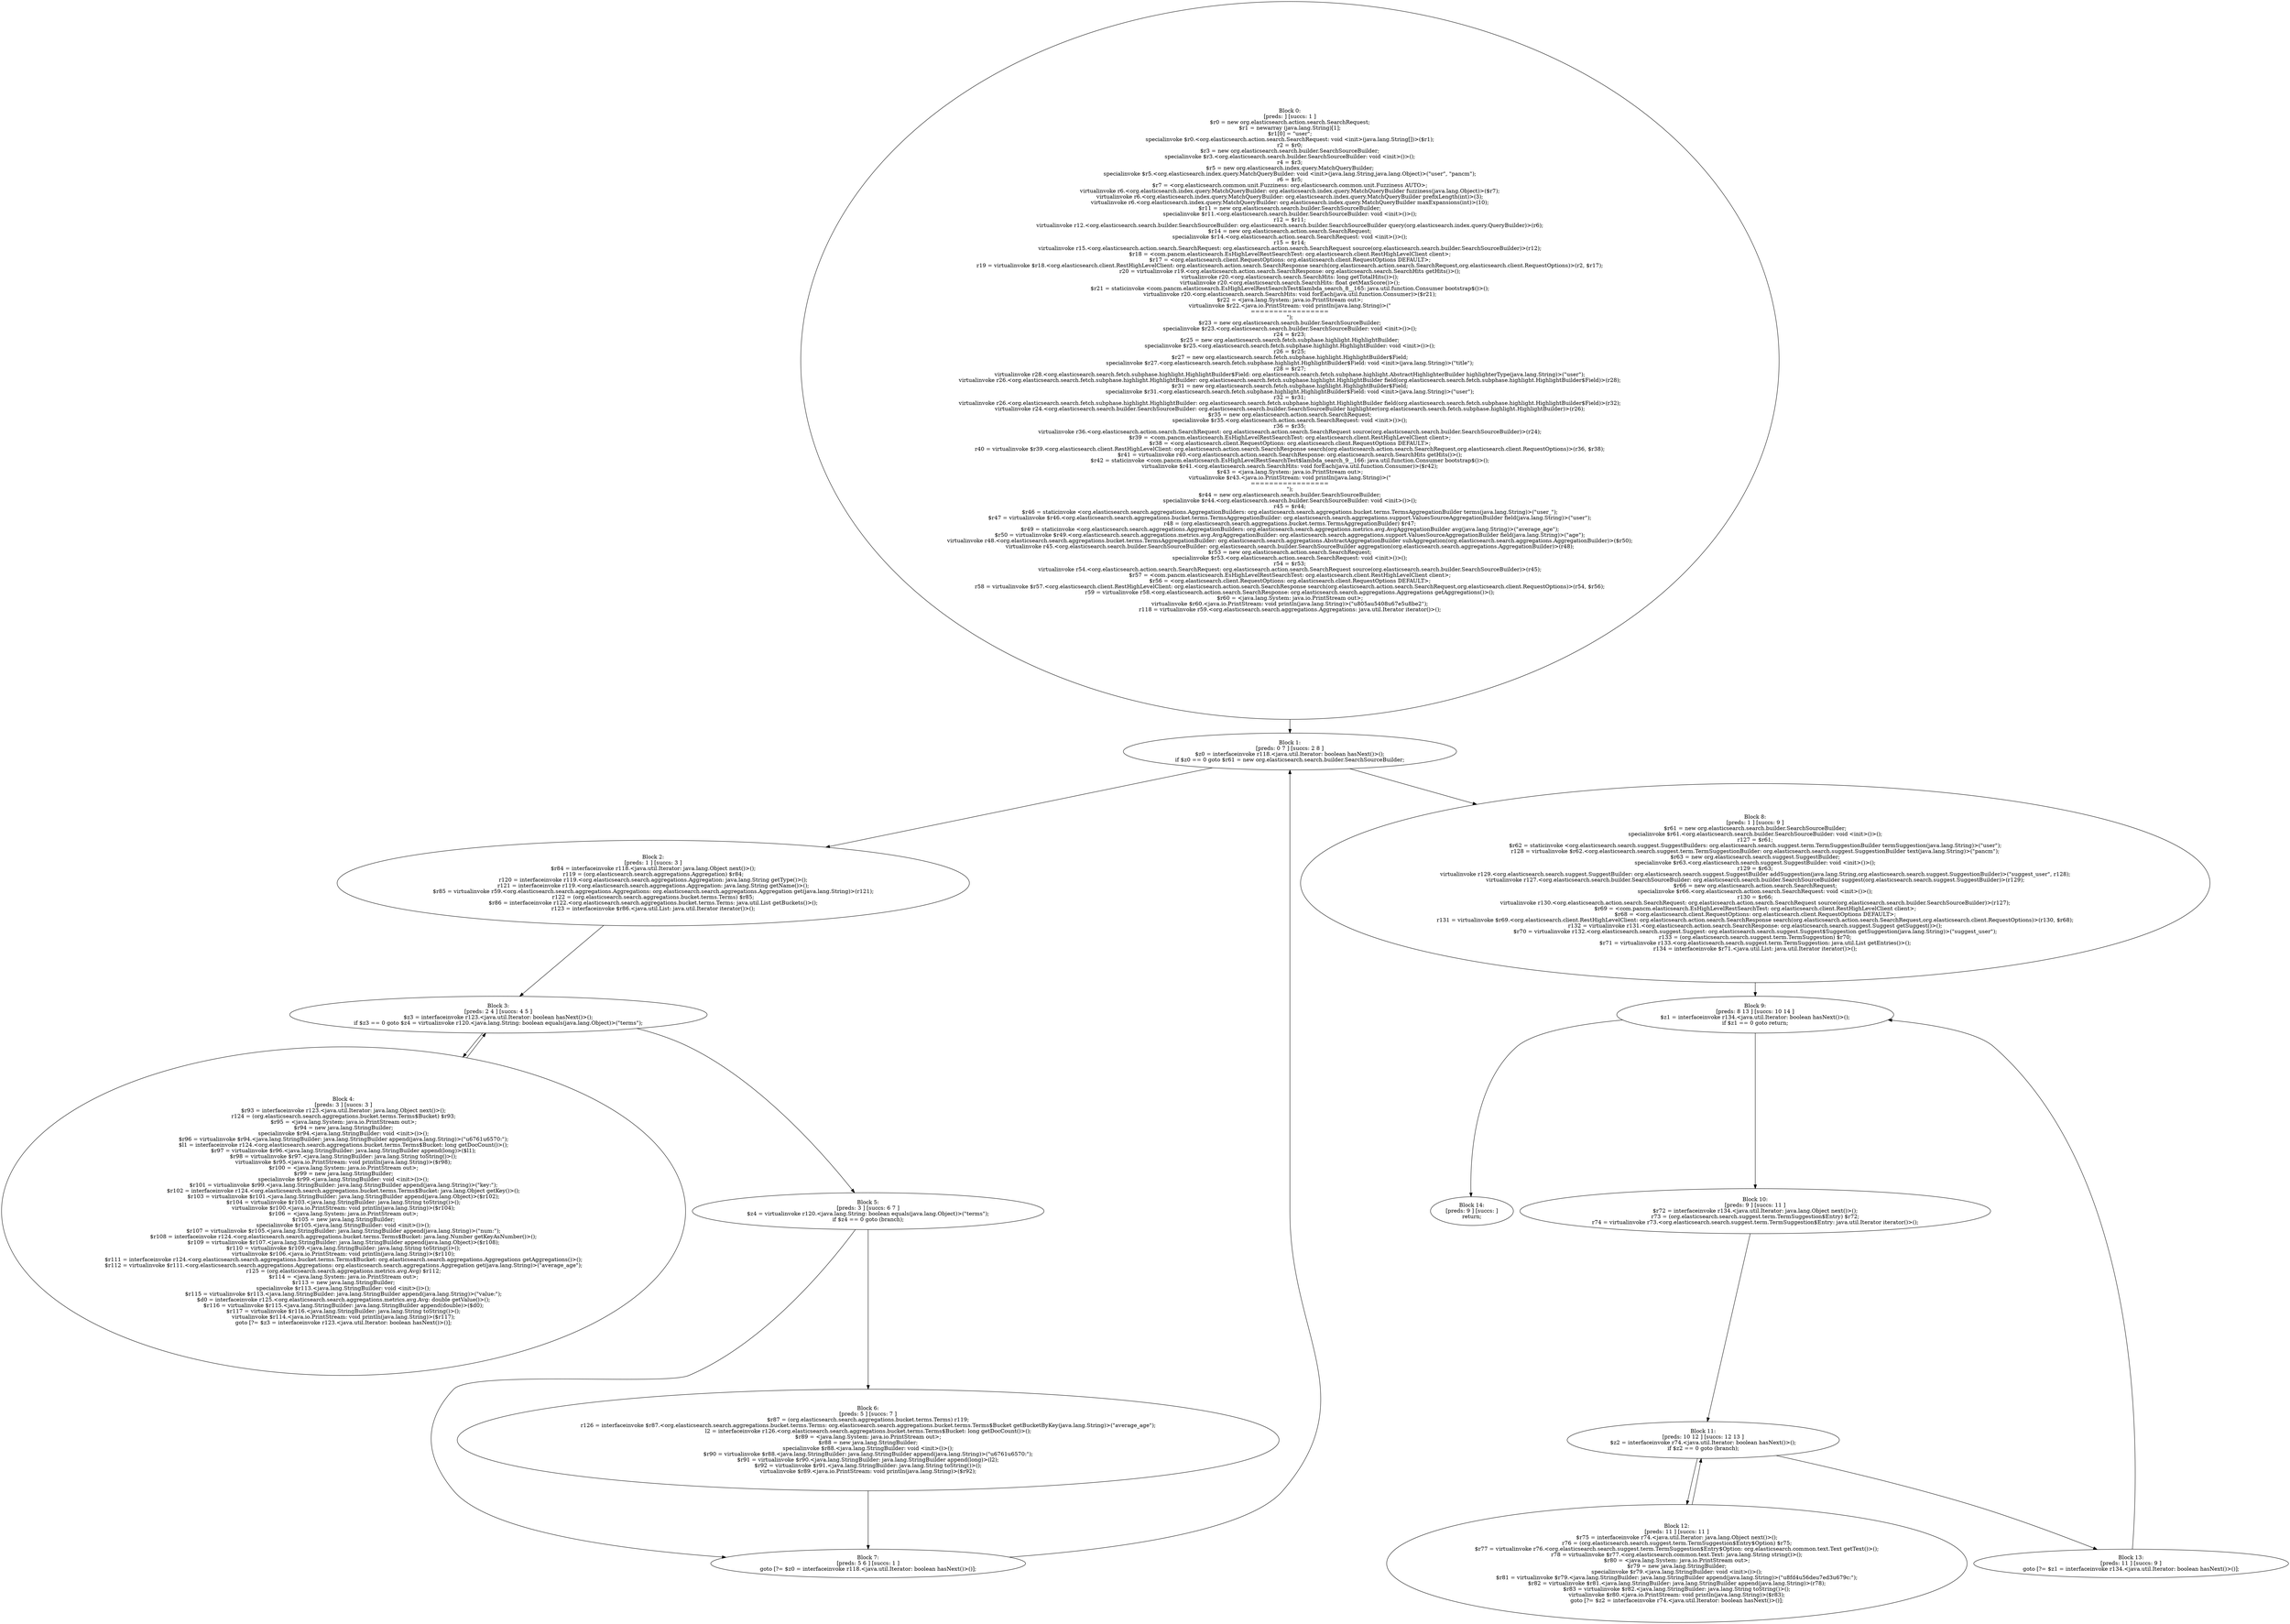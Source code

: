 digraph "unitGraph" {
    "Block 0:
[preds: ] [succs: 1 ]
$r0 = new org.elasticsearch.action.search.SearchRequest;
$r1 = newarray (java.lang.String)[1];
$r1[0] = \"user\";
specialinvoke $r0.<org.elasticsearch.action.search.SearchRequest: void <init>(java.lang.String[])>($r1);
r2 = $r0;
$r3 = new org.elasticsearch.search.builder.SearchSourceBuilder;
specialinvoke $r3.<org.elasticsearch.search.builder.SearchSourceBuilder: void <init>()>();
r4 = $r3;
$r5 = new org.elasticsearch.index.query.MatchQueryBuilder;
specialinvoke $r5.<org.elasticsearch.index.query.MatchQueryBuilder: void <init>(java.lang.String,java.lang.Object)>(\"user\", \"pancm\");
r6 = $r5;
$r7 = <org.elasticsearch.common.unit.Fuzziness: org.elasticsearch.common.unit.Fuzziness AUTO>;
virtualinvoke r6.<org.elasticsearch.index.query.MatchQueryBuilder: org.elasticsearch.index.query.MatchQueryBuilder fuzziness(java.lang.Object)>($r7);
virtualinvoke r6.<org.elasticsearch.index.query.MatchQueryBuilder: org.elasticsearch.index.query.MatchQueryBuilder prefixLength(int)>(3);
virtualinvoke r6.<org.elasticsearch.index.query.MatchQueryBuilder: org.elasticsearch.index.query.MatchQueryBuilder maxExpansions(int)>(10);
$r11 = new org.elasticsearch.search.builder.SearchSourceBuilder;
specialinvoke $r11.<org.elasticsearch.search.builder.SearchSourceBuilder: void <init>()>();
r12 = $r11;
virtualinvoke r12.<org.elasticsearch.search.builder.SearchSourceBuilder: org.elasticsearch.search.builder.SearchSourceBuilder query(org.elasticsearch.index.query.QueryBuilder)>(r6);
$r14 = new org.elasticsearch.action.search.SearchRequest;
specialinvoke $r14.<org.elasticsearch.action.search.SearchRequest: void <init>()>();
r15 = $r14;
virtualinvoke r15.<org.elasticsearch.action.search.SearchRequest: org.elasticsearch.action.search.SearchRequest source(org.elasticsearch.search.builder.SearchSourceBuilder)>(r12);
$r18 = <com.pancm.elasticsearch.EsHighLevelRestSearchTest: org.elasticsearch.client.RestHighLevelClient client>;
$r17 = <org.elasticsearch.client.RequestOptions: org.elasticsearch.client.RequestOptions DEFAULT>;
r19 = virtualinvoke $r18.<org.elasticsearch.client.RestHighLevelClient: org.elasticsearch.action.search.SearchResponse search(org.elasticsearch.action.search.SearchRequest,org.elasticsearch.client.RequestOptions)>(r2, $r17);
r20 = virtualinvoke r19.<org.elasticsearch.action.search.SearchResponse: org.elasticsearch.search.SearchHits getHits()>();
virtualinvoke r20.<org.elasticsearch.search.SearchHits: long getTotalHits()>();
virtualinvoke r20.<org.elasticsearch.search.SearchHits: float getMaxScore()>();
$r21 = staticinvoke <com.pancm.elasticsearch.EsHighLevelRestSearchTest$lambda_search_8__165: java.util.function.Consumer bootstrap$()>();
virtualinvoke r20.<org.elasticsearch.search.SearchHits: void forEach(java.util.function.Consumer)>($r21);
$r22 = <java.lang.System: java.io.PrintStream out>;
virtualinvoke $r22.<java.io.PrintStream: void println(java.lang.String)>(\"\n=================\n\");
$r23 = new org.elasticsearch.search.builder.SearchSourceBuilder;
specialinvoke $r23.<org.elasticsearch.search.builder.SearchSourceBuilder: void <init>()>();
r24 = $r23;
$r25 = new org.elasticsearch.search.fetch.subphase.highlight.HighlightBuilder;
specialinvoke $r25.<org.elasticsearch.search.fetch.subphase.highlight.HighlightBuilder: void <init>()>();
r26 = $r25;
$r27 = new org.elasticsearch.search.fetch.subphase.highlight.HighlightBuilder$Field;
specialinvoke $r27.<org.elasticsearch.search.fetch.subphase.highlight.HighlightBuilder$Field: void <init>(java.lang.String)>(\"title\");
r28 = $r27;
virtualinvoke r28.<org.elasticsearch.search.fetch.subphase.highlight.HighlightBuilder$Field: org.elasticsearch.search.fetch.subphase.highlight.AbstractHighlighterBuilder highlighterType(java.lang.String)>(\"user\");
virtualinvoke r26.<org.elasticsearch.search.fetch.subphase.highlight.HighlightBuilder: org.elasticsearch.search.fetch.subphase.highlight.HighlightBuilder field(org.elasticsearch.search.fetch.subphase.highlight.HighlightBuilder$Field)>(r28);
$r31 = new org.elasticsearch.search.fetch.subphase.highlight.HighlightBuilder$Field;
specialinvoke $r31.<org.elasticsearch.search.fetch.subphase.highlight.HighlightBuilder$Field: void <init>(java.lang.String)>(\"user\");
r32 = $r31;
virtualinvoke r26.<org.elasticsearch.search.fetch.subphase.highlight.HighlightBuilder: org.elasticsearch.search.fetch.subphase.highlight.HighlightBuilder field(org.elasticsearch.search.fetch.subphase.highlight.HighlightBuilder$Field)>(r32);
virtualinvoke r24.<org.elasticsearch.search.builder.SearchSourceBuilder: org.elasticsearch.search.builder.SearchSourceBuilder highlighter(org.elasticsearch.search.fetch.subphase.highlight.HighlightBuilder)>(r26);
$r35 = new org.elasticsearch.action.search.SearchRequest;
specialinvoke $r35.<org.elasticsearch.action.search.SearchRequest: void <init>()>();
r36 = $r35;
virtualinvoke r36.<org.elasticsearch.action.search.SearchRequest: org.elasticsearch.action.search.SearchRequest source(org.elasticsearch.search.builder.SearchSourceBuilder)>(r24);
$r39 = <com.pancm.elasticsearch.EsHighLevelRestSearchTest: org.elasticsearch.client.RestHighLevelClient client>;
$r38 = <org.elasticsearch.client.RequestOptions: org.elasticsearch.client.RequestOptions DEFAULT>;
r40 = virtualinvoke $r39.<org.elasticsearch.client.RestHighLevelClient: org.elasticsearch.action.search.SearchResponse search(org.elasticsearch.action.search.SearchRequest,org.elasticsearch.client.RequestOptions)>(r36, $r38);
$r41 = virtualinvoke r40.<org.elasticsearch.action.search.SearchResponse: org.elasticsearch.search.SearchHits getHits()>();
$r42 = staticinvoke <com.pancm.elasticsearch.EsHighLevelRestSearchTest$lambda_search_9__166: java.util.function.Consumer bootstrap$()>();
virtualinvoke $r41.<org.elasticsearch.search.SearchHits: void forEach(java.util.function.Consumer)>($r42);
$r43 = <java.lang.System: java.io.PrintStream out>;
virtualinvoke $r43.<java.io.PrintStream: void println(java.lang.String)>(\"\n=================\n\");
$r44 = new org.elasticsearch.search.builder.SearchSourceBuilder;
specialinvoke $r44.<org.elasticsearch.search.builder.SearchSourceBuilder: void <init>()>();
r45 = $r44;
$r46 = staticinvoke <org.elasticsearch.search.aggregations.AggregationBuilders: org.elasticsearch.search.aggregations.bucket.terms.TermsAggregationBuilder terms(java.lang.String)>(\"user_\");
$r47 = virtualinvoke $r46.<org.elasticsearch.search.aggregations.bucket.terms.TermsAggregationBuilder: org.elasticsearch.search.aggregations.support.ValuesSourceAggregationBuilder field(java.lang.String)>(\"user\");
r48 = (org.elasticsearch.search.aggregations.bucket.terms.TermsAggregationBuilder) $r47;
$r49 = staticinvoke <org.elasticsearch.search.aggregations.AggregationBuilders: org.elasticsearch.search.aggregations.metrics.avg.AvgAggregationBuilder avg(java.lang.String)>(\"average_age\");
$r50 = virtualinvoke $r49.<org.elasticsearch.search.aggregations.metrics.avg.AvgAggregationBuilder: org.elasticsearch.search.aggregations.support.ValuesSourceAggregationBuilder field(java.lang.String)>(\"age\");
virtualinvoke r48.<org.elasticsearch.search.aggregations.bucket.terms.TermsAggregationBuilder: org.elasticsearch.search.aggregations.AbstractAggregationBuilder subAggregation(org.elasticsearch.search.aggregations.AggregationBuilder)>($r50);
virtualinvoke r45.<org.elasticsearch.search.builder.SearchSourceBuilder: org.elasticsearch.search.builder.SearchSourceBuilder aggregation(org.elasticsearch.search.aggregations.AggregationBuilder)>(r48);
$r53 = new org.elasticsearch.action.search.SearchRequest;
specialinvoke $r53.<org.elasticsearch.action.search.SearchRequest: void <init>()>();
r54 = $r53;
virtualinvoke r54.<org.elasticsearch.action.search.SearchRequest: org.elasticsearch.action.search.SearchRequest source(org.elasticsearch.search.builder.SearchSourceBuilder)>(r45);
$r57 = <com.pancm.elasticsearch.EsHighLevelRestSearchTest: org.elasticsearch.client.RestHighLevelClient client>;
$r56 = <org.elasticsearch.client.RequestOptions: org.elasticsearch.client.RequestOptions DEFAULT>;
r58 = virtualinvoke $r57.<org.elasticsearch.client.RestHighLevelClient: org.elasticsearch.action.search.SearchResponse search(org.elasticsearch.action.search.SearchRequest,org.elasticsearch.client.RequestOptions)>(r54, $r56);
r59 = virtualinvoke r58.<org.elasticsearch.action.search.SearchResponse: org.elasticsearch.search.aggregations.Aggregations getAggregations()>();
$r60 = <java.lang.System: java.io.PrintStream out>;
virtualinvoke $r60.<java.io.PrintStream: void println(java.lang.String)>(\"\u805a\u5408\u67e5\u8be2\");
r118 = virtualinvoke r59.<org.elasticsearch.search.aggregations.Aggregations: java.util.Iterator iterator()>();
"
    "Block 1:
[preds: 0 7 ] [succs: 2 8 ]
$z0 = interfaceinvoke r118.<java.util.Iterator: boolean hasNext()>();
if $z0 == 0 goto $r61 = new org.elasticsearch.search.builder.SearchSourceBuilder;
"
    "Block 2:
[preds: 1 ] [succs: 3 ]
$r84 = interfaceinvoke r118.<java.util.Iterator: java.lang.Object next()>();
r119 = (org.elasticsearch.search.aggregations.Aggregation) $r84;
r120 = interfaceinvoke r119.<org.elasticsearch.search.aggregations.Aggregation: java.lang.String getType()>();
r121 = interfaceinvoke r119.<org.elasticsearch.search.aggregations.Aggregation: java.lang.String getName()>();
$r85 = virtualinvoke r59.<org.elasticsearch.search.aggregations.Aggregations: org.elasticsearch.search.aggregations.Aggregation get(java.lang.String)>(r121);
r122 = (org.elasticsearch.search.aggregations.bucket.terms.Terms) $r85;
$r86 = interfaceinvoke r122.<org.elasticsearch.search.aggregations.bucket.terms.Terms: java.util.List getBuckets()>();
r123 = interfaceinvoke $r86.<java.util.List: java.util.Iterator iterator()>();
"
    "Block 3:
[preds: 2 4 ] [succs: 4 5 ]
$z3 = interfaceinvoke r123.<java.util.Iterator: boolean hasNext()>();
if $z3 == 0 goto $z4 = virtualinvoke r120.<java.lang.String: boolean equals(java.lang.Object)>(\"terms\");
"
    "Block 4:
[preds: 3 ] [succs: 3 ]
$r93 = interfaceinvoke r123.<java.util.Iterator: java.lang.Object next()>();
r124 = (org.elasticsearch.search.aggregations.bucket.terms.Terms$Bucket) $r93;
$r95 = <java.lang.System: java.io.PrintStream out>;
$r94 = new java.lang.StringBuilder;
specialinvoke $r94.<java.lang.StringBuilder: void <init>()>();
$r96 = virtualinvoke $r94.<java.lang.StringBuilder: java.lang.StringBuilder append(java.lang.String)>(\"\u6761\u6570:\");
$l1 = interfaceinvoke r124.<org.elasticsearch.search.aggregations.bucket.terms.Terms$Bucket: long getDocCount()>();
$r97 = virtualinvoke $r96.<java.lang.StringBuilder: java.lang.StringBuilder append(long)>($l1);
$r98 = virtualinvoke $r97.<java.lang.StringBuilder: java.lang.String toString()>();
virtualinvoke $r95.<java.io.PrintStream: void println(java.lang.String)>($r98);
$r100 = <java.lang.System: java.io.PrintStream out>;
$r99 = new java.lang.StringBuilder;
specialinvoke $r99.<java.lang.StringBuilder: void <init>()>();
$r101 = virtualinvoke $r99.<java.lang.StringBuilder: java.lang.StringBuilder append(java.lang.String)>(\"key:\");
$r102 = interfaceinvoke r124.<org.elasticsearch.search.aggregations.bucket.terms.Terms$Bucket: java.lang.Object getKey()>();
$r103 = virtualinvoke $r101.<java.lang.StringBuilder: java.lang.StringBuilder append(java.lang.Object)>($r102);
$r104 = virtualinvoke $r103.<java.lang.StringBuilder: java.lang.String toString()>();
virtualinvoke $r100.<java.io.PrintStream: void println(java.lang.String)>($r104);
$r106 = <java.lang.System: java.io.PrintStream out>;
$r105 = new java.lang.StringBuilder;
specialinvoke $r105.<java.lang.StringBuilder: void <init>()>();
$r107 = virtualinvoke $r105.<java.lang.StringBuilder: java.lang.StringBuilder append(java.lang.String)>(\"num:\");
$r108 = interfaceinvoke r124.<org.elasticsearch.search.aggregations.bucket.terms.Terms$Bucket: java.lang.Number getKeyAsNumber()>();
$r109 = virtualinvoke $r107.<java.lang.StringBuilder: java.lang.StringBuilder append(java.lang.Object)>($r108);
$r110 = virtualinvoke $r109.<java.lang.StringBuilder: java.lang.String toString()>();
virtualinvoke $r106.<java.io.PrintStream: void println(java.lang.String)>($r110);
$r111 = interfaceinvoke r124.<org.elasticsearch.search.aggregations.bucket.terms.Terms$Bucket: org.elasticsearch.search.aggregations.Aggregations getAggregations()>();
$r112 = virtualinvoke $r111.<org.elasticsearch.search.aggregations.Aggregations: org.elasticsearch.search.aggregations.Aggregation get(java.lang.String)>(\"average_age\");
r125 = (org.elasticsearch.search.aggregations.metrics.avg.Avg) $r112;
$r114 = <java.lang.System: java.io.PrintStream out>;
$r113 = new java.lang.StringBuilder;
specialinvoke $r113.<java.lang.StringBuilder: void <init>()>();
$r115 = virtualinvoke $r113.<java.lang.StringBuilder: java.lang.StringBuilder append(java.lang.String)>(\"value:\");
$d0 = interfaceinvoke r125.<org.elasticsearch.search.aggregations.metrics.avg.Avg: double getValue()>();
$r116 = virtualinvoke $r115.<java.lang.StringBuilder: java.lang.StringBuilder append(double)>($d0);
$r117 = virtualinvoke $r116.<java.lang.StringBuilder: java.lang.String toString()>();
virtualinvoke $r114.<java.io.PrintStream: void println(java.lang.String)>($r117);
goto [?= $z3 = interfaceinvoke r123.<java.util.Iterator: boolean hasNext()>()];
"
    "Block 5:
[preds: 3 ] [succs: 6 7 ]
$z4 = virtualinvoke r120.<java.lang.String: boolean equals(java.lang.Object)>(\"terms\");
if $z4 == 0 goto (branch);
"
    "Block 6:
[preds: 5 ] [succs: 7 ]
$r87 = (org.elasticsearch.search.aggregations.bucket.terms.Terms) r119;
r126 = interfaceinvoke $r87.<org.elasticsearch.search.aggregations.bucket.terms.Terms: org.elasticsearch.search.aggregations.bucket.terms.Terms$Bucket getBucketByKey(java.lang.String)>(\"average_age\");
l2 = interfaceinvoke r126.<org.elasticsearch.search.aggregations.bucket.terms.Terms$Bucket: long getDocCount()>();
$r89 = <java.lang.System: java.io.PrintStream out>;
$r88 = new java.lang.StringBuilder;
specialinvoke $r88.<java.lang.StringBuilder: void <init>()>();
$r90 = virtualinvoke $r88.<java.lang.StringBuilder: java.lang.StringBuilder append(java.lang.String)>(\"\u6761\u6570:\");
$r91 = virtualinvoke $r90.<java.lang.StringBuilder: java.lang.StringBuilder append(long)>(l2);
$r92 = virtualinvoke $r91.<java.lang.StringBuilder: java.lang.String toString()>();
virtualinvoke $r89.<java.io.PrintStream: void println(java.lang.String)>($r92);
"
    "Block 7:
[preds: 5 6 ] [succs: 1 ]
goto [?= $z0 = interfaceinvoke r118.<java.util.Iterator: boolean hasNext()>()];
"
    "Block 8:
[preds: 1 ] [succs: 9 ]
$r61 = new org.elasticsearch.search.builder.SearchSourceBuilder;
specialinvoke $r61.<org.elasticsearch.search.builder.SearchSourceBuilder: void <init>()>();
r127 = $r61;
$r62 = staticinvoke <org.elasticsearch.search.suggest.SuggestBuilders: org.elasticsearch.search.suggest.term.TermSuggestionBuilder termSuggestion(java.lang.String)>(\"user\");
r128 = virtualinvoke $r62.<org.elasticsearch.search.suggest.term.TermSuggestionBuilder: org.elasticsearch.search.suggest.SuggestionBuilder text(java.lang.String)>(\"pancm\");
$r63 = new org.elasticsearch.search.suggest.SuggestBuilder;
specialinvoke $r63.<org.elasticsearch.search.suggest.SuggestBuilder: void <init>()>();
r129 = $r63;
virtualinvoke r129.<org.elasticsearch.search.suggest.SuggestBuilder: org.elasticsearch.search.suggest.SuggestBuilder addSuggestion(java.lang.String,org.elasticsearch.search.suggest.SuggestionBuilder)>(\"suggest_user\", r128);
virtualinvoke r127.<org.elasticsearch.search.builder.SearchSourceBuilder: org.elasticsearch.search.builder.SearchSourceBuilder suggest(org.elasticsearch.search.suggest.SuggestBuilder)>(r129);
$r66 = new org.elasticsearch.action.search.SearchRequest;
specialinvoke $r66.<org.elasticsearch.action.search.SearchRequest: void <init>()>();
r130 = $r66;
virtualinvoke r130.<org.elasticsearch.action.search.SearchRequest: org.elasticsearch.action.search.SearchRequest source(org.elasticsearch.search.builder.SearchSourceBuilder)>(r127);
$r69 = <com.pancm.elasticsearch.EsHighLevelRestSearchTest: org.elasticsearch.client.RestHighLevelClient client>;
$r68 = <org.elasticsearch.client.RequestOptions: org.elasticsearch.client.RequestOptions DEFAULT>;
r131 = virtualinvoke $r69.<org.elasticsearch.client.RestHighLevelClient: org.elasticsearch.action.search.SearchResponse search(org.elasticsearch.action.search.SearchRequest,org.elasticsearch.client.RequestOptions)>(r130, $r68);
r132 = virtualinvoke r131.<org.elasticsearch.action.search.SearchResponse: org.elasticsearch.search.suggest.Suggest getSuggest()>();
$r70 = virtualinvoke r132.<org.elasticsearch.search.suggest.Suggest: org.elasticsearch.search.suggest.Suggest$Suggestion getSuggestion(java.lang.String)>(\"suggest_user\");
r133 = (org.elasticsearch.search.suggest.term.TermSuggestion) $r70;
$r71 = virtualinvoke r133.<org.elasticsearch.search.suggest.term.TermSuggestion: java.util.List getEntries()>();
r134 = interfaceinvoke $r71.<java.util.List: java.util.Iterator iterator()>();
"
    "Block 9:
[preds: 8 13 ] [succs: 10 14 ]
$z1 = interfaceinvoke r134.<java.util.Iterator: boolean hasNext()>();
if $z1 == 0 goto return;
"
    "Block 10:
[preds: 9 ] [succs: 11 ]
$r72 = interfaceinvoke r134.<java.util.Iterator: java.lang.Object next()>();
r73 = (org.elasticsearch.search.suggest.term.TermSuggestion$Entry) $r72;
r74 = virtualinvoke r73.<org.elasticsearch.search.suggest.term.TermSuggestion$Entry: java.util.Iterator iterator()>();
"
    "Block 11:
[preds: 10 12 ] [succs: 12 13 ]
$z2 = interfaceinvoke r74.<java.util.Iterator: boolean hasNext()>();
if $z2 == 0 goto (branch);
"
    "Block 12:
[preds: 11 ] [succs: 11 ]
$r75 = interfaceinvoke r74.<java.util.Iterator: java.lang.Object next()>();
r76 = (org.elasticsearch.search.suggest.term.TermSuggestion$Entry$Option) $r75;
$r77 = virtualinvoke r76.<org.elasticsearch.search.suggest.term.TermSuggestion$Entry$Option: org.elasticsearch.common.text.Text getText()>();
r78 = virtualinvoke $r77.<org.elasticsearch.common.text.Text: java.lang.String string()>();
$r80 = <java.lang.System: java.io.PrintStream out>;
$r79 = new java.lang.StringBuilder;
specialinvoke $r79.<java.lang.StringBuilder: void <init>()>();
$r81 = virtualinvoke $r79.<java.lang.StringBuilder: java.lang.StringBuilder append(java.lang.String)>(\"\u8fd4\u56de\u7ed3\u679c:\");
$r82 = virtualinvoke $r81.<java.lang.StringBuilder: java.lang.StringBuilder append(java.lang.String)>(r78);
$r83 = virtualinvoke $r82.<java.lang.StringBuilder: java.lang.String toString()>();
virtualinvoke $r80.<java.io.PrintStream: void println(java.lang.String)>($r83);
goto [?= $z2 = interfaceinvoke r74.<java.util.Iterator: boolean hasNext()>()];
"
    "Block 13:
[preds: 11 ] [succs: 9 ]
goto [?= $z1 = interfaceinvoke r134.<java.util.Iterator: boolean hasNext()>()];
"
    "Block 14:
[preds: 9 ] [succs: ]
return;
"
    "Block 0:
[preds: ] [succs: 1 ]
$r0 = new org.elasticsearch.action.search.SearchRequest;
$r1 = newarray (java.lang.String)[1];
$r1[0] = \"user\";
specialinvoke $r0.<org.elasticsearch.action.search.SearchRequest: void <init>(java.lang.String[])>($r1);
r2 = $r0;
$r3 = new org.elasticsearch.search.builder.SearchSourceBuilder;
specialinvoke $r3.<org.elasticsearch.search.builder.SearchSourceBuilder: void <init>()>();
r4 = $r3;
$r5 = new org.elasticsearch.index.query.MatchQueryBuilder;
specialinvoke $r5.<org.elasticsearch.index.query.MatchQueryBuilder: void <init>(java.lang.String,java.lang.Object)>(\"user\", \"pancm\");
r6 = $r5;
$r7 = <org.elasticsearch.common.unit.Fuzziness: org.elasticsearch.common.unit.Fuzziness AUTO>;
virtualinvoke r6.<org.elasticsearch.index.query.MatchQueryBuilder: org.elasticsearch.index.query.MatchQueryBuilder fuzziness(java.lang.Object)>($r7);
virtualinvoke r6.<org.elasticsearch.index.query.MatchQueryBuilder: org.elasticsearch.index.query.MatchQueryBuilder prefixLength(int)>(3);
virtualinvoke r6.<org.elasticsearch.index.query.MatchQueryBuilder: org.elasticsearch.index.query.MatchQueryBuilder maxExpansions(int)>(10);
$r11 = new org.elasticsearch.search.builder.SearchSourceBuilder;
specialinvoke $r11.<org.elasticsearch.search.builder.SearchSourceBuilder: void <init>()>();
r12 = $r11;
virtualinvoke r12.<org.elasticsearch.search.builder.SearchSourceBuilder: org.elasticsearch.search.builder.SearchSourceBuilder query(org.elasticsearch.index.query.QueryBuilder)>(r6);
$r14 = new org.elasticsearch.action.search.SearchRequest;
specialinvoke $r14.<org.elasticsearch.action.search.SearchRequest: void <init>()>();
r15 = $r14;
virtualinvoke r15.<org.elasticsearch.action.search.SearchRequest: org.elasticsearch.action.search.SearchRequest source(org.elasticsearch.search.builder.SearchSourceBuilder)>(r12);
$r18 = <com.pancm.elasticsearch.EsHighLevelRestSearchTest: org.elasticsearch.client.RestHighLevelClient client>;
$r17 = <org.elasticsearch.client.RequestOptions: org.elasticsearch.client.RequestOptions DEFAULT>;
r19 = virtualinvoke $r18.<org.elasticsearch.client.RestHighLevelClient: org.elasticsearch.action.search.SearchResponse search(org.elasticsearch.action.search.SearchRequest,org.elasticsearch.client.RequestOptions)>(r2, $r17);
r20 = virtualinvoke r19.<org.elasticsearch.action.search.SearchResponse: org.elasticsearch.search.SearchHits getHits()>();
virtualinvoke r20.<org.elasticsearch.search.SearchHits: long getTotalHits()>();
virtualinvoke r20.<org.elasticsearch.search.SearchHits: float getMaxScore()>();
$r21 = staticinvoke <com.pancm.elasticsearch.EsHighLevelRestSearchTest$lambda_search_8__165: java.util.function.Consumer bootstrap$()>();
virtualinvoke r20.<org.elasticsearch.search.SearchHits: void forEach(java.util.function.Consumer)>($r21);
$r22 = <java.lang.System: java.io.PrintStream out>;
virtualinvoke $r22.<java.io.PrintStream: void println(java.lang.String)>(\"\n=================\n\");
$r23 = new org.elasticsearch.search.builder.SearchSourceBuilder;
specialinvoke $r23.<org.elasticsearch.search.builder.SearchSourceBuilder: void <init>()>();
r24 = $r23;
$r25 = new org.elasticsearch.search.fetch.subphase.highlight.HighlightBuilder;
specialinvoke $r25.<org.elasticsearch.search.fetch.subphase.highlight.HighlightBuilder: void <init>()>();
r26 = $r25;
$r27 = new org.elasticsearch.search.fetch.subphase.highlight.HighlightBuilder$Field;
specialinvoke $r27.<org.elasticsearch.search.fetch.subphase.highlight.HighlightBuilder$Field: void <init>(java.lang.String)>(\"title\");
r28 = $r27;
virtualinvoke r28.<org.elasticsearch.search.fetch.subphase.highlight.HighlightBuilder$Field: org.elasticsearch.search.fetch.subphase.highlight.AbstractHighlighterBuilder highlighterType(java.lang.String)>(\"user\");
virtualinvoke r26.<org.elasticsearch.search.fetch.subphase.highlight.HighlightBuilder: org.elasticsearch.search.fetch.subphase.highlight.HighlightBuilder field(org.elasticsearch.search.fetch.subphase.highlight.HighlightBuilder$Field)>(r28);
$r31 = new org.elasticsearch.search.fetch.subphase.highlight.HighlightBuilder$Field;
specialinvoke $r31.<org.elasticsearch.search.fetch.subphase.highlight.HighlightBuilder$Field: void <init>(java.lang.String)>(\"user\");
r32 = $r31;
virtualinvoke r26.<org.elasticsearch.search.fetch.subphase.highlight.HighlightBuilder: org.elasticsearch.search.fetch.subphase.highlight.HighlightBuilder field(org.elasticsearch.search.fetch.subphase.highlight.HighlightBuilder$Field)>(r32);
virtualinvoke r24.<org.elasticsearch.search.builder.SearchSourceBuilder: org.elasticsearch.search.builder.SearchSourceBuilder highlighter(org.elasticsearch.search.fetch.subphase.highlight.HighlightBuilder)>(r26);
$r35 = new org.elasticsearch.action.search.SearchRequest;
specialinvoke $r35.<org.elasticsearch.action.search.SearchRequest: void <init>()>();
r36 = $r35;
virtualinvoke r36.<org.elasticsearch.action.search.SearchRequest: org.elasticsearch.action.search.SearchRequest source(org.elasticsearch.search.builder.SearchSourceBuilder)>(r24);
$r39 = <com.pancm.elasticsearch.EsHighLevelRestSearchTest: org.elasticsearch.client.RestHighLevelClient client>;
$r38 = <org.elasticsearch.client.RequestOptions: org.elasticsearch.client.RequestOptions DEFAULT>;
r40 = virtualinvoke $r39.<org.elasticsearch.client.RestHighLevelClient: org.elasticsearch.action.search.SearchResponse search(org.elasticsearch.action.search.SearchRequest,org.elasticsearch.client.RequestOptions)>(r36, $r38);
$r41 = virtualinvoke r40.<org.elasticsearch.action.search.SearchResponse: org.elasticsearch.search.SearchHits getHits()>();
$r42 = staticinvoke <com.pancm.elasticsearch.EsHighLevelRestSearchTest$lambda_search_9__166: java.util.function.Consumer bootstrap$()>();
virtualinvoke $r41.<org.elasticsearch.search.SearchHits: void forEach(java.util.function.Consumer)>($r42);
$r43 = <java.lang.System: java.io.PrintStream out>;
virtualinvoke $r43.<java.io.PrintStream: void println(java.lang.String)>(\"\n=================\n\");
$r44 = new org.elasticsearch.search.builder.SearchSourceBuilder;
specialinvoke $r44.<org.elasticsearch.search.builder.SearchSourceBuilder: void <init>()>();
r45 = $r44;
$r46 = staticinvoke <org.elasticsearch.search.aggregations.AggregationBuilders: org.elasticsearch.search.aggregations.bucket.terms.TermsAggregationBuilder terms(java.lang.String)>(\"user_\");
$r47 = virtualinvoke $r46.<org.elasticsearch.search.aggregations.bucket.terms.TermsAggregationBuilder: org.elasticsearch.search.aggregations.support.ValuesSourceAggregationBuilder field(java.lang.String)>(\"user\");
r48 = (org.elasticsearch.search.aggregations.bucket.terms.TermsAggregationBuilder) $r47;
$r49 = staticinvoke <org.elasticsearch.search.aggregations.AggregationBuilders: org.elasticsearch.search.aggregations.metrics.avg.AvgAggregationBuilder avg(java.lang.String)>(\"average_age\");
$r50 = virtualinvoke $r49.<org.elasticsearch.search.aggregations.metrics.avg.AvgAggregationBuilder: org.elasticsearch.search.aggregations.support.ValuesSourceAggregationBuilder field(java.lang.String)>(\"age\");
virtualinvoke r48.<org.elasticsearch.search.aggregations.bucket.terms.TermsAggregationBuilder: org.elasticsearch.search.aggregations.AbstractAggregationBuilder subAggregation(org.elasticsearch.search.aggregations.AggregationBuilder)>($r50);
virtualinvoke r45.<org.elasticsearch.search.builder.SearchSourceBuilder: org.elasticsearch.search.builder.SearchSourceBuilder aggregation(org.elasticsearch.search.aggregations.AggregationBuilder)>(r48);
$r53 = new org.elasticsearch.action.search.SearchRequest;
specialinvoke $r53.<org.elasticsearch.action.search.SearchRequest: void <init>()>();
r54 = $r53;
virtualinvoke r54.<org.elasticsearch.action.search.SearchRequest: org.elasticsearch.action.search.SearchRequest source(org.elasticsearch.search.builder.SearchSourceBuilder)>(r45);
$r57 = <com.pancm.elasticsearch.EsHighLevelRestSearchTest: org.elasticsearch.client.RestHighLevelClient client>;
$r56 = <org.elasticsearch.client.RequestOptions: org.elasticsearch.client.RequestOptions DEFAULT>;
r58 = virtualinvoke $r57.<org.elasticsearch.client.RestHighLevelClient: org.elasticsearch.action.search.SearchResponse search(org.elasticsearch.action.search.SearchRequest,org.elasticsearch.client.RequestOptions)>(r54, $r56);
r59 = virtualinvoke r58.<org.elasticsearch.action.search.SearchResponse: org.elasticsearch.search.aggregations.Aggregations getAggregations()>();
$r60 = <java.lang.System: java.io.PrintStream out>;
virtualinvoke $r60.<java.io.PrintStream: void println(java.lang.String)>(\"\u805a\u5408\u67e5\u8be2\");
r118 = virtualinvoke r59.<org.elasticsearch.search.aggregations.Aggregations: java.util.Iterator iterator()>();
"->"Block 1:
[preds: 0 7 ] [succs: 2 8 ]
$z0 = interfaceinvoke r118.<java.util.Iterator: boolean hasNext()>();
if $z0 == 0 goto $r61 = new org.elasticsearch.search.builder.SearchSourceBuilder;
";
    "Block 1:
[preds: 0 7 ] [succs: 2 8 ]
$z0 = interfaceinvoke r118.<java.util.Iterator: boolean hasNext()>();
if $z0 == 0 goto $r61 = new org.elasticsearch.search.builder.SearchSourceBuilder;
"->"Block 2:
[preds: 1 ] [succs: 3 ]
$r84 = interfaceinvoke r118.<java.util.Iterator: java.lang.Object next()>();
r119 = (org.elasticsearch.search.aggregations.Aggregation) $r84;
r120 = interfaceinvoke r119.<org.elasticsearch.search.aggregations.Aggregation: java.lang.String getType()>();
r121 = interfaceinvoke r119.<org.elasticsearch.search.aggregations.Aggregation: java.lang.String getName()>();
$r85 = virtualinvoke r59.<org.elasticsearch.search.aggregations.Aggregations: org.elasticsearch.search.aggregations.Aggregation get(java.lang.String)>(r121);
r122 = (org.elasticsearch.search.aggregations.bucket.terms.Terms) $r85;
$r86 = interfaceinvoke r122.<org.elasticsearch.search.aggregations.bucket.terms.Terms: java.util.List getBuckets()>();
r123 = interfaceinvoke $r86.<java.util.List: java.util.Iterator iterator()>();
";
    "Block 1:
[preds: 0 7 ] [succs: 2 8 ]
$z0 = interfaceinvoke r118.<java.util.Iterator: boolean hasNext()>();
if $z0 == 0 goto $r61 = new org.elasticsearch.search.builder.SearchSourceBuilder;
"->"Block 8:
[preds: 1 ] [succs: 9 ]
$r61 = new org.elasticsearch.search.builder.SearchSourceBuilder;
specialinvoke $r61.<org.elasticsearch.search.builder.SearchSourceBuilder: void <init>()>();
r127 = $r61;
$r62 = staticinvoke <org.elasticsearch.search.suggest.SuggestBuilders: org.elasticsearch.search.suggest.term.TermSuggestionBuilder termSuggestion(java.lang.String)>(\"user\");
r128 = virtualinvoke $r62.<org.elasticsearch.search.suggest.term.TermSuggestionBuilder: org.elasticsearch.search.suggest.SuggestionBuilder text(java.lang.String)>(\"pancm\");
$r63 = new org.elasticsearch.search.suggest.SuggestBuilder;
specialinvoke $r63.<org.elasticsearch.search.suggest.SuggestBuilder: void <init>()>();
r129 = $r63;
virtualinvoke r129.<org.elasticsearch.search.suggest.SuggestBuilder: org.elasticsearch.search.suggest.SuggestBuilder addSuggestion(java.lang.String,org.elasticsearch.search.suggest.SuggestionBuilder)>(\"suggest_user\", r128);
virtualinvoke r127.<org.elasticsearch.search.builder.SearchSourceBuilder: org.elasticsearch.search.builder.SearchSourceBuilder suggest(org.elasticsearch.search.suggest.SuggestBuilder)>(r129);
$r66 = new org.elasticsearch.action.search.SearchRequest;
specialinvoke $r66.<org.elasticsearch.action.search.SearchRequest: void <init>()>();
r130 = $r66;
virtualinvoke r130.<org.elasticsearch.action.search.SearchRequest: org.elasticsearch.action.search.SearchRequest source(org.elasticsearch.search.builder.SearchSourceBuilder)>(r127);
$r69 = <com.pancm.elasticsearch.EsHighLevelRestSearchTest: org.elasticsearch.client.RestHighLevelClient client>;
$r68 = <org.elasticsearch.client.RequestOptions: org.elasticsearch.client.RequestOptions DEFAULT>;
r131 = virtualinvoke $r69.<org.elasticsearch.client.RestHighLevelClient: org.elasticsearch.action.search.SearchResponse search(org.elasticsearch.action.search.SearchRequest,org.elasticsearch.client.RequestOptions)>(r130, $r68);
r132 = virtualinvoke r131.<org.elasticsearch.action.search.SearchResponse: org.elasticsearch.search.suggest.Suggest getSuggest()>();
$r70 = virtualinvoke r132.<org.elasticsearch.search.suggest.Suggest: org.elasticsearch.search.suggest.Suggest$Suggestion getSuggestion(java.lang.String)>(\"suggest_user\");
r133 = (org.elasticsearch.search.suggest.term.TermSuggestion) $r70;
$r71 = virtualinvoke r133.<org.elasticsearch.search.suggest.term.TermSuggestion: java.util.List getEntries()>();
r134 = interfaceinvoke $r71.<java.util.List: java.util.Iterator iterator()>();
";
    "Block 2:
[preds: 1 ] [succs: 3 ]
$r84 = interfaceinvoke r118.<java.util.Iterator: java.lang.Object next()>();
r119 = (org.elasticsearch.search.aggregations.Aggregation) $r84;
r120 = interfaceinvoke r119.<org.elasticsearch.search.aggregations.Aggregation: java.lang.String getType()>();
r121 = interfaceinvoke r119.<org.elasticsearch.search.aggregations.Aggregation: java.lang.String getName()>();
$r85 = virtualinvoke r59.<org.elasticsearch.search.aggregations.Aggregations: org.elasticsearch.search.aggregations.Aggregation get(java.lang.String)>(r121);
r122 = (org.elasticsearch.search.aggregations.bucket.terms.Terms) $r85;
$r86 = interfaceinvoke r122.<org.elasticsearch.search.aggregations.bucket.terms.Terms: java.util.List getBuckets()>();
r123 = interfaceinvoke $r86.<java.util.List: java.util.Iterator iterator()>();
"->"Block 3:
[preds: 2 4 ] [succs: 4 5 ]
$z3 = interfaceinvoke r123.<java.util.Iterator: boolean hasNext()>();
if $z3 == 0 goto $z4 = virtualinvoke r120.<java.lang.String: boolean equals(java.lang.Object)>(\"terms\");
";
    "Block 3:
[preds: 2 4 ] [succs: 4 5 ]
$z3 = interfaceinvoke r123.<java.util.Iterator: boolean hasNext()>();
if $z3 == 0 goto $z4 = virtualinvoke r120.<java.lang.String: boolean equals(java.lang.Object)>(\"terms\");
"->"Block 4:
[preds: 3 ] [succs: 3 ]
$r93 = interfaceinvoke r123.<java.util.Iterator: java.lang.Object next()>();
r124 = (org.elasticsearch.search.aggregations.bucket.terms.Terms$Bucket) $r93;
$r95 = <java.lang.System: java.io.PrintStream out>;
$r94 = new java.lang.StringBuilder;
specialinvoke $r94.<java.lang.StringBuilder: void <init>()>();
$r96 = virtualinvoke $r94.<java.lang.StringBuilder: java.lang.StringBuilder append(java.lang.String)>(\"\u6761\u6570:\");
$l1 = interfaceinvoke r124.<org.elasticsearch.search.aggregations.bucket.terms.Terms$Bucket: long getDocCount()>();
$r97 = virtualinvoke $r96.<java.lang.StringBuilder: java.lang.StringBuilder append(long)>($l1);
$r98 = virtualinvoke $r97.<java.lang.StringBuilder: java.lang.String toString()>();
virtualinvoke $r95.<java.io.PrintStream: void println(java.lang.String)>($r98);
$r100 = <java.lang.System: java.io.PrintStream out>;
$r99 = new java.lang.StringBuilder;
specialinvoke $r99.<java.lang.StringBuilder: void <init>()>();
$r101 = virtualinvoke $r99.<java.lang.StringBuilder: java.lang.StringBuilder append(java.lang.String)>(\"key:\");
$r102 = interfaceinvoke r124.<org.elasticsearch.search.aggregations.bucket.terms.Terms$Bucket: java.lang.Object getKey()>();
$r103 = virtualinvoke $r101.<java.lang.StringBuilder: java.lang.StringBuilder append(java.lang.Object)>($r102);
$r104 = virtualinvoke $r103.<java.lang.StringBuilder: java.lang.String toString()>();
virtualinvoke $r100.<java.io.PrintStream: void println(java.lang.String)>($r104);
$r106 = <java.lang.System: java.io.PrintStream out>;
$r105 = new java.lang.StringBuilder;
specialinvoke $r105.<java.lang.StringBuilder: void <init>()>();
$r107 = virtualinvoke $r105.<java.lang.StringBuilder: java.lang.StringBuilder append(java.lang.String)>(\"num:\");
$r108 = interfaceinvoke r124.<org.elasticsearch.search.aggregations.bucket.terms.Terms$Bucket: java.lang.Number getKeyAsNumber()>();
$r109 = virtualinvoke $r107.<java.lang.StringBuilder: java.lang.StringBuilder append(java.lang.Object)>($r108);
$r110 = virtualinvoke $r109.<java.lang.StringBuilder: java.lang.String toString()>();
virtualinvoke $r106.<java.io.PrintStream: void println(java.lang.String)>($r110);
$r111 = interfaceinvoke r124.<org.elasticsearch.search.aggregations.bucket.terms.Terms$Bucket: org.elasticsearch.search.aggregations.Aggregations getAggregations()>();
$r112 = virtualinvoke $r111.<org.elasticsearch.search.aggregations.Aggregations: org.elasticsearch.search.aggregations.Aggregation get(java.lang.String)>(\"average_age\");
r125 = (org.elasticsearch.search.aggregations.metrics.avg.Avg) $r112;
$r114 = <java.lang.System: java.io.PrintStream out>;
$r113 = new java.lang.StringBuilder;
specialinvoke $r113.<java.lang.StringBuilder: void <init>()>();
$r115 = virtualinvoke $r113.<java.lang.StringBuilder: java.lang.StringBuilder append(java.lang.String)>(\"value:\");
$d0 = interfaceinvoke r125.<org.elasticsearch.search.aggregations.metrics.avg.Avg: double getValue()>();
$r116 = virtualinvoke $r115.<java.lang.StringBuilder: java.lang.StringBuilder append(double)>($d0);
$r117 = virtualinvoke $r116.<java.lang.StringBuilder: java.lang.String toString()>();
virtualinvoke $r114.<java.io.PrintStream: void println(java.lang.String)>($r117);
goto [?= $z3 = interfaceinvoke r123.<java.util.Iterator: boolean hasNext()>()];
";
    "Block 3:
[preds: 2 4 ] [succs: 4 5 ]
$z3 = interfaceinvoke r123.<java.util.Iterator: boolean hasNext()>();
if $z3 == 0 goto $z4 = virtualinvoke r120.<java.lang.String: boolean equals(java.lang.Object)>(\"terms\");
"->"Block 5:
[preds: 3 ] [succs: 6 7 ]
$z4 = virtualinvoke r120.<java.lang.String: boolean equals(java.lang.Object)>(\"terms\");
if $z4 == 0 goto (branch);
";
    "Block 4:
[preds: 3 ] [succs: 3 ]
$r93 = interfaceinvoke r123.<java.util.Iterator: java.lang.Object next()>();
r124 = (org.elasticsearch.search.aggregations.bucket.terms.Terms$Bucket) $r93;
$r95 = <java.lang.System: java.io.PrintStream out>;
$r94 = new java.lang.StringBuilder;
specialinvoke $r94.<java.lang.StringBuilder: void <init>()>();
$r96 = virtualinvoke $r94.<java.lang.StringBuilder: java.lang.StringBuilder append(java.lang.String)>(\"\u6761\u6570:\");
$l1 = interfaceinvoke r124.<org.elasticsearch.search.aggregations.bucket.terms.Terms$Bucket: long getDocCount()>();
$r97 = virtualinvoke $r96.<java.lang.StringBuilder: java.lang.StringBuilder append(long)>($l1);
$r98 = virtualinvoke $r97.<java.lang.StringBuilder: java.lang.String toString()>();
virtualinvoke $r95.<java.io.PrintStream: void println(java.lang.String)>($r98);
$r100 = <java.lang.System: java.io.PrintStream out>;
$r99 = new java.lang.StringBuilder;
specialinvoke $r99.<java.lang.StringBuilder: void <init>()>();
$r101 = virtualinvoke $r99.<java.lang.StringBuilder: java.lang.StringBuilder append(java.lang.String)>(\"key:\");
$r102 = interfaceinvoke r124.<org.elasticsearch.search.aggregations.bucket.terms.Terms$Bucket: java.lang.Object getKey()>();
$r103 = virtualinvoke $r101.<java.lang.StringBuilder: java.lang.StringBuilder append(java.lang.Object)>($r102);
$r104 = virtualinvoke $r103.<java.lang.StringBuilder: java.lang.String toString()>();
virtualinvoke $r100.<java.io.PrintStream: void println(java.lang.String)>($r104);
$r106 = <java.lang.System: java.io.PrintStream out>;
$r105 = new java.lang.StringBuilder;
specialinvoke $r105.<java.lang.StringBuilder: void <init>()>();
$r107 = virtualinvoke $r105.<java.lang.StringBuilder: java.lang.StringBuilder append(java.lang.String)>(\"num:\");
$r108 = interfaceinvoke r124.<org.elasticsearch.search.aggregations.bucket.terms.Terms$Bucket: java.lang.Number getKeyAsNumber()>();
$r109 = virtualinvoke $r107.<java.lang.StringBuilder: java.lang.StringBuilder append(java.lang.Object)>($r108);
$r110 = virtualinvoke $r109.<java.lang.StringBuilder: java.lang.String toString()>();
virtualinvoke $r106.<java.io.PrintStream: void println(java.lang.String)>($r110);
$r111 = interfaceinvoke r124.<org.elasticsearch.search.aggregations.bucket.terms.Terms$Bucket: org.elasticsearch.search.aggregations.Aggregations getAggregations()>();
$r112 = virtualinvoke $r111.<org.elasticsearch.search.aggregations.Aggregations: org.elasticsearch.search.aggregations.Aggregation get(java.lang.String)>(\"average_age\");
r125 = (org.elasticsearch.search.aggregations.metrics.avg.Avg) $r112;
$r114 = <java.lang.System: java.io.PrintStream out>;
$r113 = new java.lang.StringBuilder;
specialinvoke $r113.<java.lang.StringBuilder: void <init>()>();
$r115 = virtualinvoke $r113.<java.lang.StringBuilder: java.lang.StringBuilder append(java.lang.String)>(\"value:\");
$d0 = interfaceinvoke r125.<org.elasticsearch.search.aggregations.metrics.avg.Avg: double getValue()>();
$r116 = virtualinvoke $r115.<java.lang.StringBuilder: java.lang.StringBuilder append(double)>($d0);
$r117 = virtualinvoke $r116.<java.lang.StringBuilder: java.lang.String toString()>();
virtualinvoke $r114.<java.io.PrintStream: void println(java.lang.String)>($r117);
goto [?= $z3 = interfaceinvoke r123.<java.util.Iterator: boolean hasNext()>()];
"->"Block 3:
[preds: 2 4 ] [succs: 4 5 ]
$z3 = interfaceinvoke r123.<java.util.Iterator: boolean hasNext()>();
if $z3 == 0 goto $z4 = virtualinvoke r120.<java.lang.String: boolean equals(java.lang.Object)>(\"terms\");
";
    "Block 5:
[preds: 3 ] [succs: 6 7 ]
$z4 = virtualinvoke r120.<java.lang.String: boolean equals(java.lang.Object)>(\"terms\");
if $z4 == 0 goto (branch);
"->"Block 6:
[preds: 5 ] [succs: 7 ]
$r87 = (org.elasticsearch.search.aggregations.bucket.terms.Terms) r119;
r126 = interfaceinvoke $r87.<org.elasticsearch.search.aggregations.bucket.terms.Terms: org.elasticsearch.search.aggregations.bucket.terms.Terms$Bucket getBucketByKey(java.lang.String)>(\"average_age\");
l2 = interfaceinvoke r126.<org.elasticsearch.search.aggregations.bucket.terms.Terms$Bucket: long getDocCount()>();
$r89 = <java.lang.System: java.io.PrintStream out>;
$r88 = new java.lang.StringBuilder;
specialinvoke $r88.<java.lang.StringBuilder: void <init>()>();
$r90 = virtualinvoke $r88.<java.lang.StringBuilder: java.lang.StringBuilder append(java.lang.String)>(\"\u6761\u6570:\");
$r91 = virtualinvoke $r90.<java.lang.StringBuilder: java.lang.StringBuilder append(long)>(l2);
$r92 = virtualinvoke $r91.<java.lang.StringBuilder: java.lang.String toString()>();
virtualinvoke $r89.<java.io.PrintStream: void println(java.lang.String)>($r92);
";
    "Block 5:
[preds: 3 ] [succs: 6 7 ]
$z4 = virtualinvoke r120.<java.lang.String: boolean equals(java.lang.Object)>(\"terms\");
if $z4 == 0 goto (branch);
"->"Block 7:
[preds: 5 6 ] [succs: 1 ]
goto [?= $z0 = interfaceinvoke r118.<java.util.Iterator: boolean hasNext()>()];
";
    "Block 6:
[preds: 5 ] [succs: 7 ]
$r87 = (org.elasticsearch.search.aggregations.bucket.terms.Terms) r119;
r126 = interfaceinvoke $r87.<org.elasticsearch.search.aggregations.bucket.terms.Terms: org.elasticsearch.search.aggregations.bucket.terms.Terms$Bucket getBucketByKey(java.lang.String)>(\"average_age\");
l2 = interfaceinvoke r126.<org.elasticsearch.search.aggregations.bucket.terms.Terms$Bucket: long getDocCount()>();
$r89 = <java.lang.System: java.io.PrintStream out>;
$r88 = new java.lang.StringBuilder;
specialinvoke $r88.<java.lang.StringBuilder: void <init>()>();
$r90 = virtualinvoke $r88.<java.lang.StringBuilder: java.lang.StringBuilder append(java.lang.String)>(\"\u6761\u6570:\");
$r91 = virtualinvoke $r90.<java.lang.StringBuilder: java.lang.StringBuilder append(long)>(l2);
$r92 = virtualinvoke $r91.<java.lang.StringBuilder: java.lang.String toString()>();
virtualinvoke $r89.<java.io.PrintStream: void println(java.lang.String)>($r92);
"->"Block 7:
[preds: 5 6 ] [succs: 1 ]
goto [?= $z0 = interfaceinvoke r118.<java.util.Iterator: boolean hasNext()>()];
";
    "Block 7:
[preds: 5 6 ] [succs: 1 ]
goto [?= $z0 = interfaceinvoke r118.<java.util.Iterator: boolean hasNext()>()];
"->"Block 1:
[preds: 0 7 ] [succs: 2 8 ]
$z0 = interfaceinvoke r118.<java.util.Iterator: boolean hasNext()>();
if $z0 == 0 goto $r61 = new org.elasticsearch.search.builder.SearchSourceBuilder;
";
    "Block 8:
[preds: 1 ] [succs: 9 ]
$r61 = new org.elasticsearch.search.builder.SearchSourceBuilder;
specialinvoke $r61.<org.elasticsearch.search.builder.SearchSourceBuilder: void <init>()>();
r127 = $r61;
$r62 = staticinvoke <org.elasticsearch.search.suggest.SuggestBuilders: org.elasticsearch.search.suggest.term.TermSuggestionBuilder termSuggestion(java.lang.String)>(\"user\");
r128 = virtualinvoke $r62.<org.elasticsearch.search.suggest.term.TermSuggestionBuilder: org.elasticsearch.search.suggest.SuggestionBuilder text(java.lang.String)>(\"pancm\");
$r63 = new org.elasticsearch.search.suggest.SuggestBuilder;
specialinvoke $r63.<org.elasticsearch.search.suggest.SuggestBuilder: void <init>()>();
r129 = $r63;
virtualinvoke r129.<org.elasticsearch.search.suggest.SuggestBuilder: org.elasticsearch.search.suggest.SuggestBuilder addSuggestion(java.lang.String,org.elasticsearch.search.suggest.SuggestionBuilder)>(\"suggest_user\", r128);
virtualinvoke r127.<org.elasticsearch.search.builder.SearchSourceBuilder: org.elasticsearch.search.builder.SearchSourceBuilder suggest(org.elasticsearch.search.suggest.SuggestBuilder)>(r129);
$r66 = new org.elasticsearch.action.search.SearchRequest;
specialinvoke $r66.<org.elasticsearch.action.search.SearchRequest: void <init>()>();
r130 = $r66;
virtualinvoke r130.<org.elasticsearch.action.search.SearchRequest: org.elasticsearch.action.search.SearchRequest source(org.elasticsearch.search.builder.SearchSourceBuilder)>(r127);
$r69 = <com.pancm.elasticsearch.EsHighLevelRestSearchTest: org.elasticsearch.client.RestHighLevelClient client>;
$r68 = <org.elasticsearch.client.RequestOptions: org.elasticsearch.client.RequestOptions DEFAULT>;
r131 = virtualinvoke $r69.<org.elasticsearch.client.RestHighLevelClient: org.elasticsearch.action.search.SearchResponse search(org.elasticsearch.action.search.SearchRequest,org.elasticsearch.client.RequestOptions)>(r130, $r68);
r132 = virtualinvoke r131.<org.elasticsearch.action.search.SearchResponse: org.elasticsearch.search.suggest.Suggest getSuggest()>();
$r70 = virtualinvoke r132.<org.elasticsearch.search.suggest.Suggest: org.elasticsearch.search.suggest.Suggest$Suggestion getSuggestion(java.lang.String)>(\"suggest_user\");
r133 = (org.elasticsearch.search.suggest.term.TermSuggestion) $r70;
$r71 = virtualinvoke r133.<org.elasticsearch.search.suggest.term.TermSuggestion: java.util.List getEntries()>();
r134 = interfaceinvoke $r71.<java.util.List: java.util.Iterator iterator()>();
"->"Block 9:
[preds: 8 13 ] [succs: 10 14 ]
$z1 = interfaceinvoke r134.<java.util.Iterator: boolean hasNext()>();
if $z1 == 0 goto return;
";
    "Block 9:
[preds: 8 13 ] [succs: 10 14 ]
$z1 = interfaceinvoke r134.<java.util.Iterator: boolean hasNext()>();
if $z1 == 0 goto return;
"->"Block 10:
[preds: 9 ] [succs: 11 ]
$r72 = interfaceinvoke r134.<java.util.Iterator: java.lang.Object next()>();
r73 = (org.elasticsearch.search.suggest.term.TermSuggestion$Entry) $r72;
r74 = virtualinvoke r73.<org.elasticsearch.search.suggest.term.TermSuggestion$Entry: java.util.Iterator iterator()>();
";
    "Block 9:
[preds: 8 13 ] [succs: 10 14 ]
$z1 = interfaceinvoke r134.<java.util.Iterator: boolean hasNext()>();
if $z1 == 0 goto return;
"->"Block 14:
[preds: 9 ] [succs: ]
return;
";
    "Block 10:
[preds: 9 ] [succs: 11 ]
$r72 = interfaceinvoke r134.<java.util.Iterator: java.lang.Object next()>();
r73 = (org.elasticsearch.search.suggest.term.TermSuggestion$Entry) $r72;
r74 = virtualinvoke r73.<org.elasticsearch.search.suggest.term.TermSuggestion$Entry: java.util.Iterator iterator()>();
"->"Block 11:
[preds: 10 12 ] [succs: 12 13 ]
$z2 = interfaceinvoke r74.<java.util.Iterator: boolean hasNext()>();
if $z2 == 0 goto (branch);
";
    "Block 11:
[preds: 10 12 ] [succs: 12 13 ]
$z2 = interfaceinvoke r74.<java.util.Iterator: boolean hasNext()>();
if $z2 == 0 goto (branch);
"->"Block 12:
[preds: 11 ] [succs: 11 ]
$r75 = interfaceinvoke r74.<java.util.Iterator: java.lang.Object next()>();
r76 = (org.elasticsearch.search.suggest.term.TermSuggestion$Entry$Option) $r75;
$r77 = virtualinvoke r76.<org.elasticsearch.search.suggest.term.TermSuggestion$Entry$Option: org.elasticsearch.common.text.Text getText()>();
r78 = virtualinvoke $r77.<org.elasticsearch.common.text.Text: java.lang.String string()>();
$r80 = <java.lang.System: java.io.PrintStream out>;
$r79 = new java.lang.StringBuilder;
specialinvoke $r79.<java.lang.StringBuilder: void <init>()>();
$r81 = virtualinvoke $r79.<java.lang.StringBuilder: java.lang.StringBuilder append(java.lang.String)>(\"\u8fd4\u56de\u7ed3\u679c:\");
$r82 = virtualinvoke $r81.<java.lang.StringBuilder: java.lang.StringBuilder append(java.lang.String)>(r78);
$r83 = virtualinvoke $r82.<java.lang.StringBuilder: java.lang.String toString()>();
virtualinvoke $r80.<java.io.PrintStream: void println(java.lang.String)>($r83);
goto [?= $z2 = interfaceinvoke r74.<java.util.Iterator: boolean hasNext()>()];
";
    "Block 11:
[preds: 10 12 ] [succs: 12 13 ]
$z2 = interfaceinvoke r74.<java.util.Iterator: boolean hasNext()>();
if $z2 == 0 goto (branch);
"->"Block 13:
[preds: 11 ] [succs: 9 ]
goto [?= $z1 = interfaceinvoke r134.<java.util.Iterator: boolean hasNext()>()];
";
    "Block 12:
[preds: 11 ] [succs: 11 ]
$r75 = interfaceinvoke r74.<java.util.Iterator: java.lang.Object next()>();
r76 = (org.elasticsearch.search.suggest.term.TermSuggestion$Entry$Option) $r75;
$r77 = virtualinvoke r76.<org.elasticsearch.search.suggest.term.TermSuggestion$Entry$Option: org.elasticsearch.common.text.Text getText()>();
r78 = virtualinvoke $r77.<org.elasticsearch.common.text.Text: java.lang.String string()>();
$r80 = <java.lang.System: java.io.PrintStream out>;
$r79 = new java.lang.StringBuilder;
specialinvoke $r79.<java.lang.StringBuilder: void <init>()>();
$r81 = virtualinvoke $r79.<java.lang.StringBuilder: java.lang.StringBuilder append(java.lang.String)>(\"\u8fd4\u56de\u7ed3\u679c:\");
$r82 = virtualinvoke $r81.<java.lang.StringBuilder: java.lang.StringBuilder append(java.lang.String)>(r78);
$r83 = virtualinvoke $r82.<java.lang.StringBuilder: java.lang.String toString()>();
virtualinvoke $r80.<java.io.PrintStream: void println(java.lang.String)>($r83);
goto [?= $z2 = interfaceinvoke r74.<java.util.Iterator: boolean hasNext()>()];
"->"Block 11:
[preds: 10 12 ] [succs: 12 13 ]
$z2 = interfaceinvoke r74.<java.util.Iterator: boolean hasNext()>();
if $z2 == 0 goto (branch);
";
    "Block 13:
[preds: 11 ] [succs: 9 ]
goto [?= $z1 = interfaceinvoke r134.<java.util.Iterator: boolean hasNext()>()];
"->"Block 9:
[preds: 8 13 ] [succs: 10 14 ]
$z1 = interfaceinvoke r134.<java.util.Iterator: boolean hasNext()>();
if $z1 == 0 goto return;
";
}

